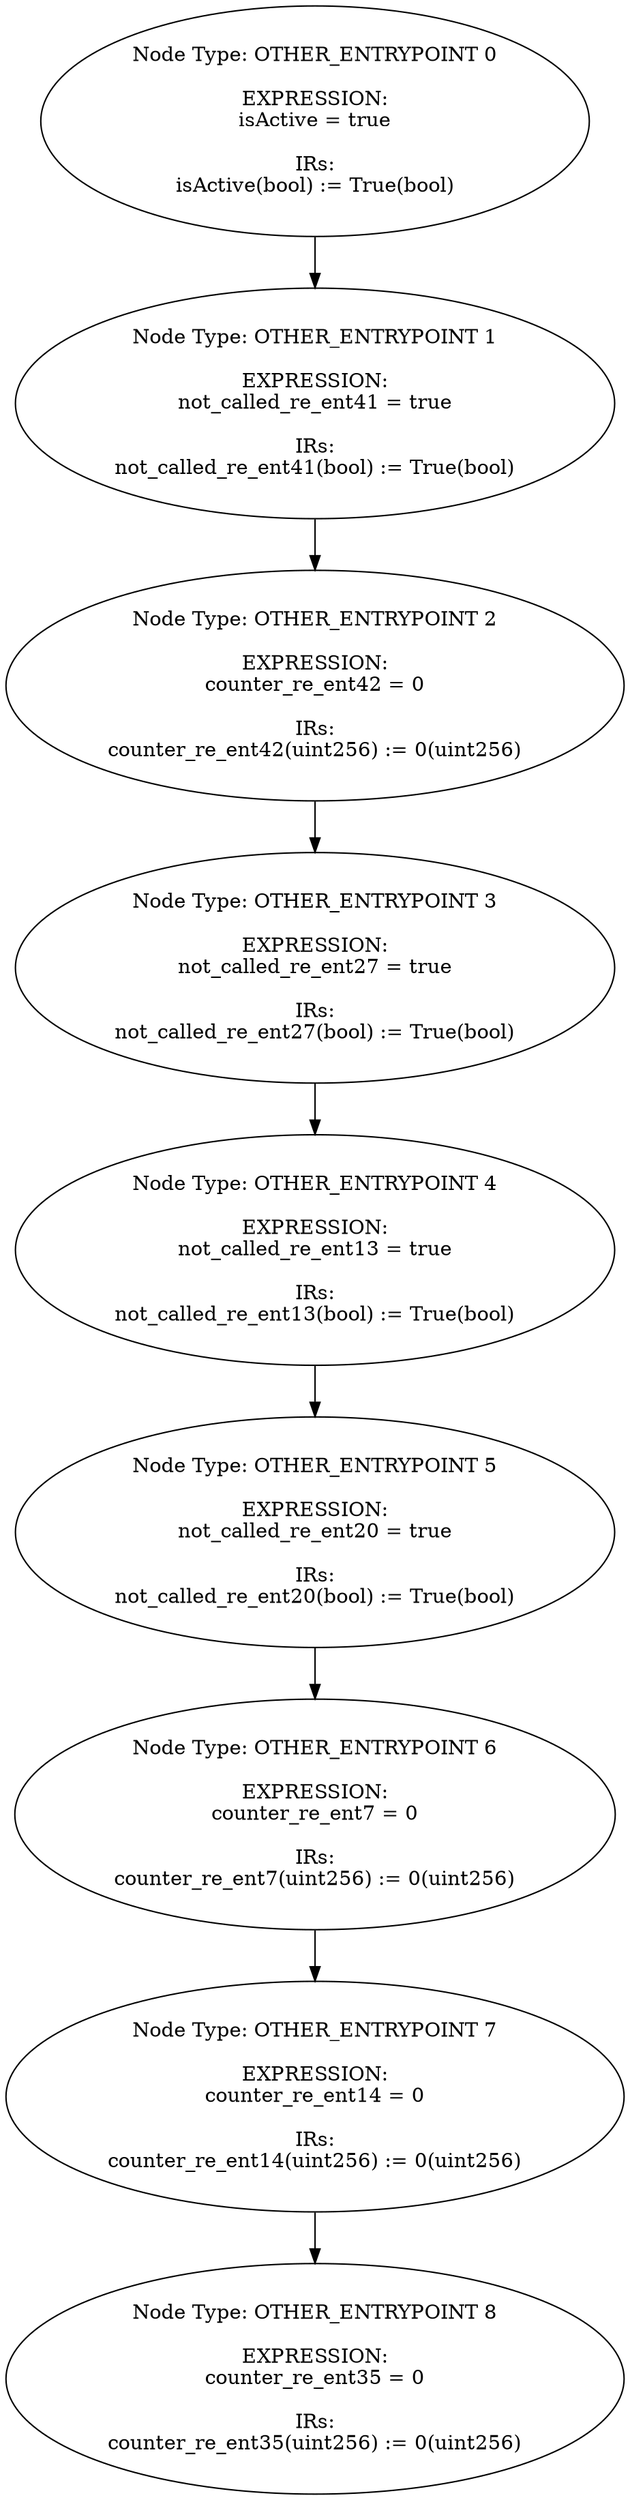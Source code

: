 digraph{
0[label="Node Type: OTHER_ENTRYPOINT 0

EXPRESSION:
isActive = true

IRs:
isActive(bool) := True(bool)"];
0->1;
1[label="Node Type: OTHER_ENTRYPOINT 1

EXPRESSION:
not_called_re_ent41 = true

IRs:
not_called_re_ent41(bool) := True(bool)"];
1->2;
2[label="Node Type: OTHER_ENTRYPOINT 2

EXPRESSION:
counter_re_ent42 = 0

IRs:
counter_re_ent42(uint256) := 0(uint256)"];
2->3;
3[label="Node Type: OTHER_ENTRYPOINT 3

EXPRESSION:
not_called_re_ent27 = true

IRs:
not_called_re_ent27(bool) := True(bool)"];
3->4;
4[label="Node Type: OTHER_ENTRYPOINT 4

EXPRESSION:
not_called_re_ent13 = true

IRs:
not_called_re_ent13(bool) := True(bool)"];
4->5;
5[label="Node Type: OTHER_ENTRYPOINT 5

EXPRESSION:
not_called_re_ent20 = true

IRs:
not_called_re_ent20(bool) := True(bool)"];
5->6;
6[label="Node Type: OTHER_ENTRYPOINT 6

EXPRESSION:
counter_re_ent7 = 0

IRs:
counter_re_ent7(uint256) := 0(uint256)"];
6->7;
7[label="Node Type: OTHER_ENTRYPOINT 7

EXPRESSION:
counter_re_ent14 = 0

IRs:
counter_re_ent14(uint256) := 0(uint256)"];
7->8;
8[label="Node Type: OTHER_ENTRYPOINT 8

EXPRESSION:
counter_re_ent35 = 0

IRs:
counter_re_ent35(uint256) := 0(uint256)"];
}
